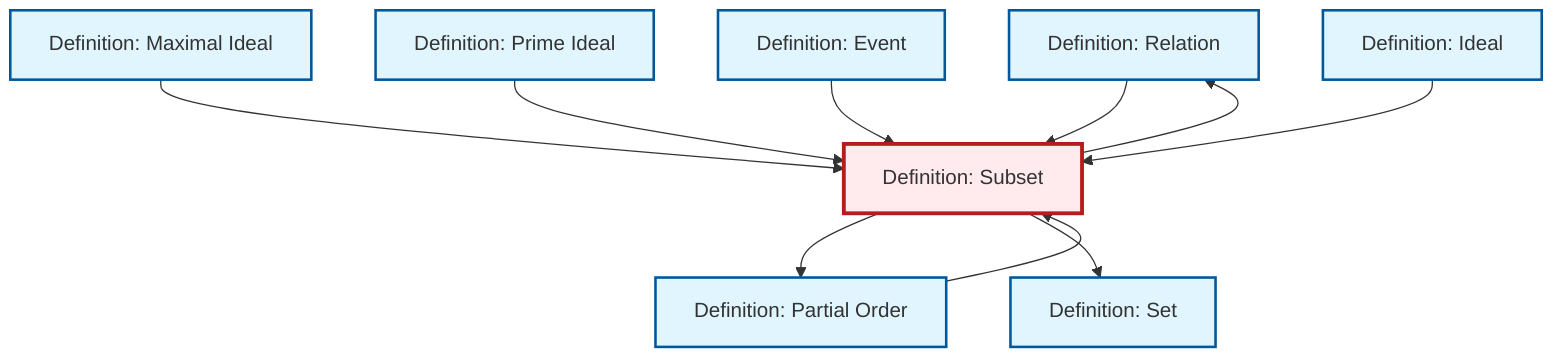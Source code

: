 graph TD
    classDef definition fill:#e1f5fe,stroke:#01579b,stroke-width:2px
    classDef theorem fill:#f3e5f5,stroke:#4a148c,stroke-width:2px
    classDef axiom fill:#fff3e0,stroke:#e65100,stroke-width:2px
    classDef example fill:#e8f5e9,stroke:#1b5e20,stroke-width:2px
    classDef current fill:#ffebee,stroke:#b71c1c,stroke-width:3px
    def-relation["Definition: Relation"]:::definition
    def-subset["Definition: Subset"]:::definition
    def-ideal["Definition: Ideal"]:::definition
    def-partial-order["Definition: Partial Order"]:::definition
    def-maximal-ideal["Definition: Maximal Ideal"]:::definition
    def-prime-ideal["Definition: Prime Ideal"]:::definition
    def-event["Definition: Event"]:::definition
    def-set["Definition: Set"]:::definition
    def-maximal-ideal --> def-subset
    def-partial-order --> def-subset
    def-prime-ideal --> def-subset
    def-subset --> def-relation
    def-subset --> def-partial-order
    def-relation --> def-subset
    def-event --> def-subset
    def-ideal --> def-subset
    def-subset --> def-set
    class def-subset current